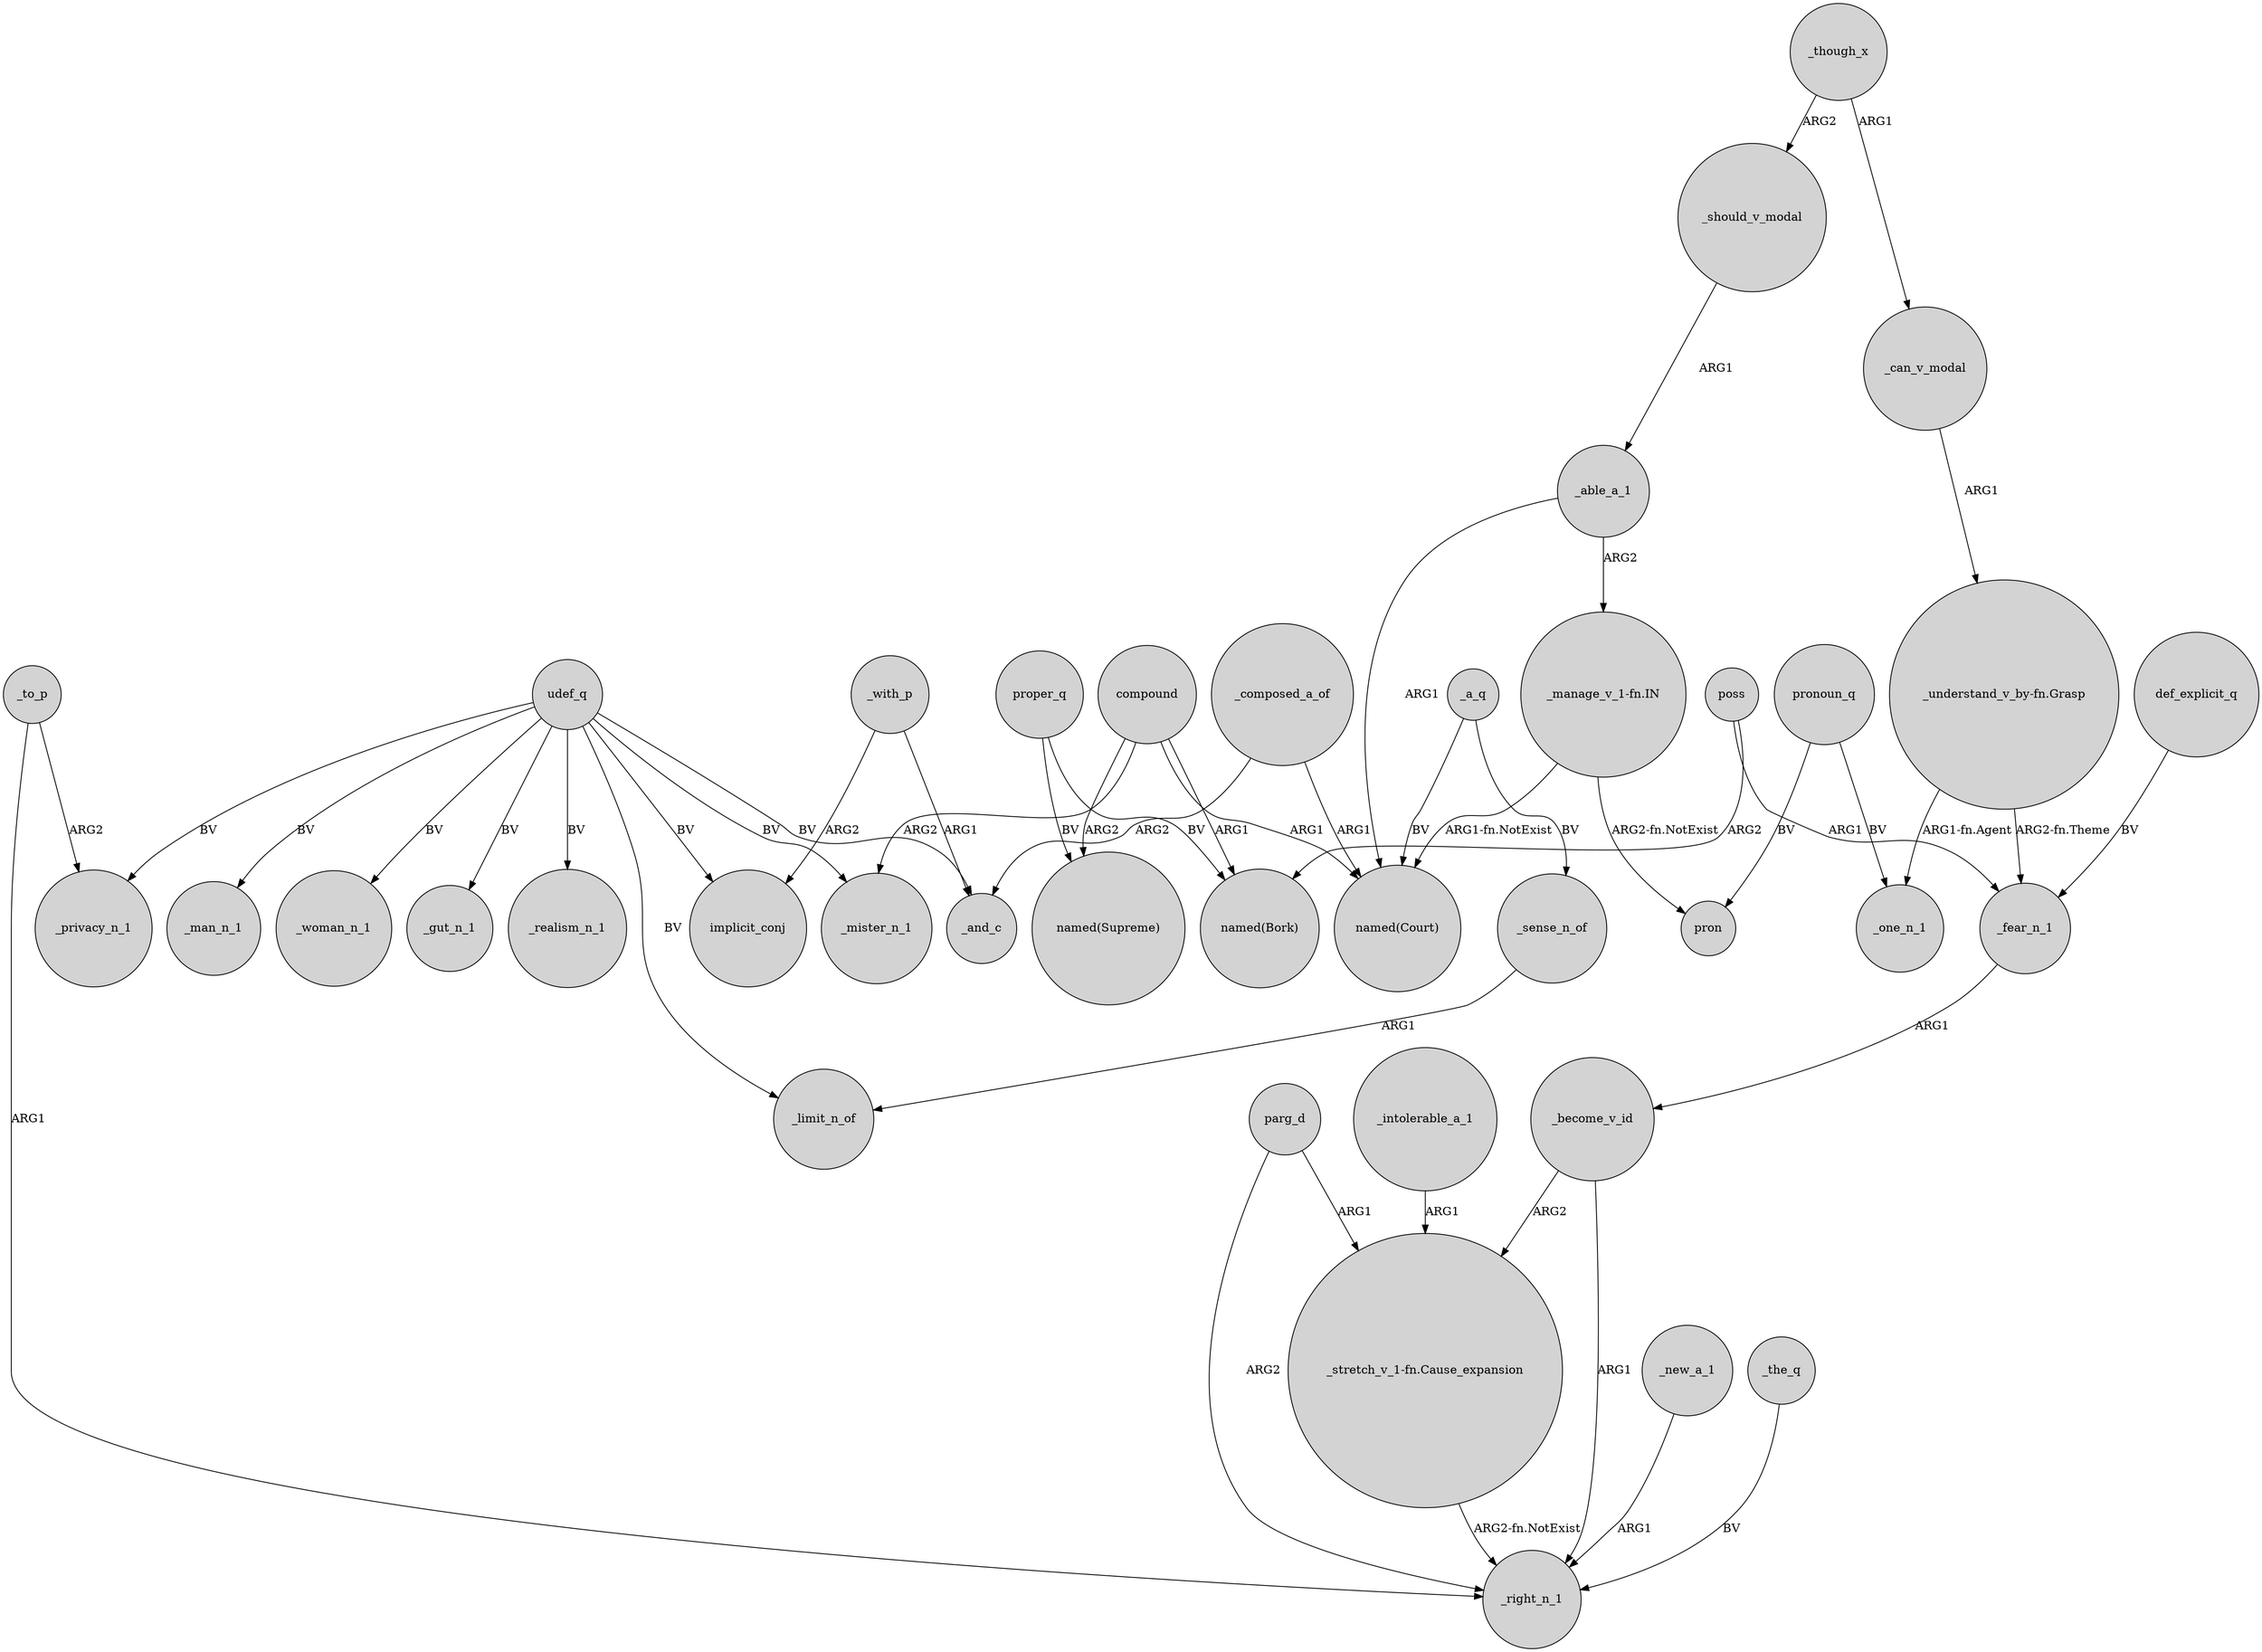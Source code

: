 digraph {
	node [shape=circle style=filled]
	_should_v_modal -> _able_a_1 [label=ARG1]
	poss -> "named(Bork)" [label=ARG2]
	_fear_n_1 -> _become_v_id [label=ARG1]
	_able_a_1 -> "named(Court)" [label=ARG1]
	_become_v_id -> "_stretch_v_1-fn.Cause_expansion" [label=ARG2]
	_a_q -> _sense_n_of [label=BV]
	udef_q -> _woman_n_1 [label=BV]
	"_stretch_v_1-fn.Cause_expansion" -> _right_n_1 [label="ARG2-fn.NotExist"]
	_composed_a_of -> "named(Court)" [label=ARG1]
	"_understand_v_by-fn.Grasp" -> _one_n_1 [label="ARG1-fn.Agent"]
	_though_x -> _should_v_modal [label=ARG2]
	compound -> _mister_n_1 [label=ARG2]
	_become_v_id -> _right_n_1 [label=ARG1]
	udef_q -> _mister_n_1 [label=BV]
	"_manage_v_1-fn.IN" -> "named(Court)" [label="ARG1-fn.NotExist"]
	def_explicit_q -> _fear_n_1 [label=BV]
	compound -> "named(Bork)" [label=ARG1]
	proper_q -> "named(Bork)" [label=BV]
	udef_q -> _gut_n_1 [label=BV]
	udef_q -> implicit_conj [label=BV]
	parg_d -> "_stretch_v_1-fn.Cause_expansion" [label=ARG1]
	_to_p -> _privacy_n_1 [label=ARG2]
	_able_a_1 -> "_manage_v_1-fn.IN" [label=ARG2]
	"_understand_v_by-fn.Grasp" -> _fear_n_1 [label="ARG2-fn.Theme"]
	poss -> _fear_n_1 [label=ARG1]
	_a_q -> "named(Court)" [label=BV]
	pronoun_q -> pron [label=BV]
	udef_q -> _realism_n_1 [label=BV]
	compound -> "named(Supreme)" [label=ARG2]
	_new_a_1 -> _right_n_1 [label=ARG1]
	_intolerable_a_1 -> "_stretch_v_1-fn.Cause_expansion" [label=ARG1]
	_though_x -> _can_v_modal [label=ARG1]
	"_manage_v_1-fn.IN" -> pron [label="ARG2-fn.NotExist"]
	_composed_a_of -> _and_c [label=ARG2]
	proper_q -> "named(Supreme)" [label=BV]
	_sense_n_of -> _limit_n_of [label=ARG1]
	pronoun_q -> _one_n_1 [label=BV]
	parg_d -> _right_n_1 [label=ARG2]
	_the_q -> _right_n_1 [label=BV]
	udef_q -> _man_n_1 [label=BV]
	_to_p -> _right_n_1 [label=ARG1]
	_with_p -> implicit_conj [label=ARG2]
	udef_q -> _privacy_n_1 [label=BV]
	_with_p -> _and_c [label=ARG1]
	udef_q -> _and_c [label=BV]
	compound -> "named(Court)" [label=ARG1]
	udef_q -> _limit_n_of [label=BV]
	_can_v_modal -> "_understand_v_by-fn.Grasp" [label=ARG1]
}
